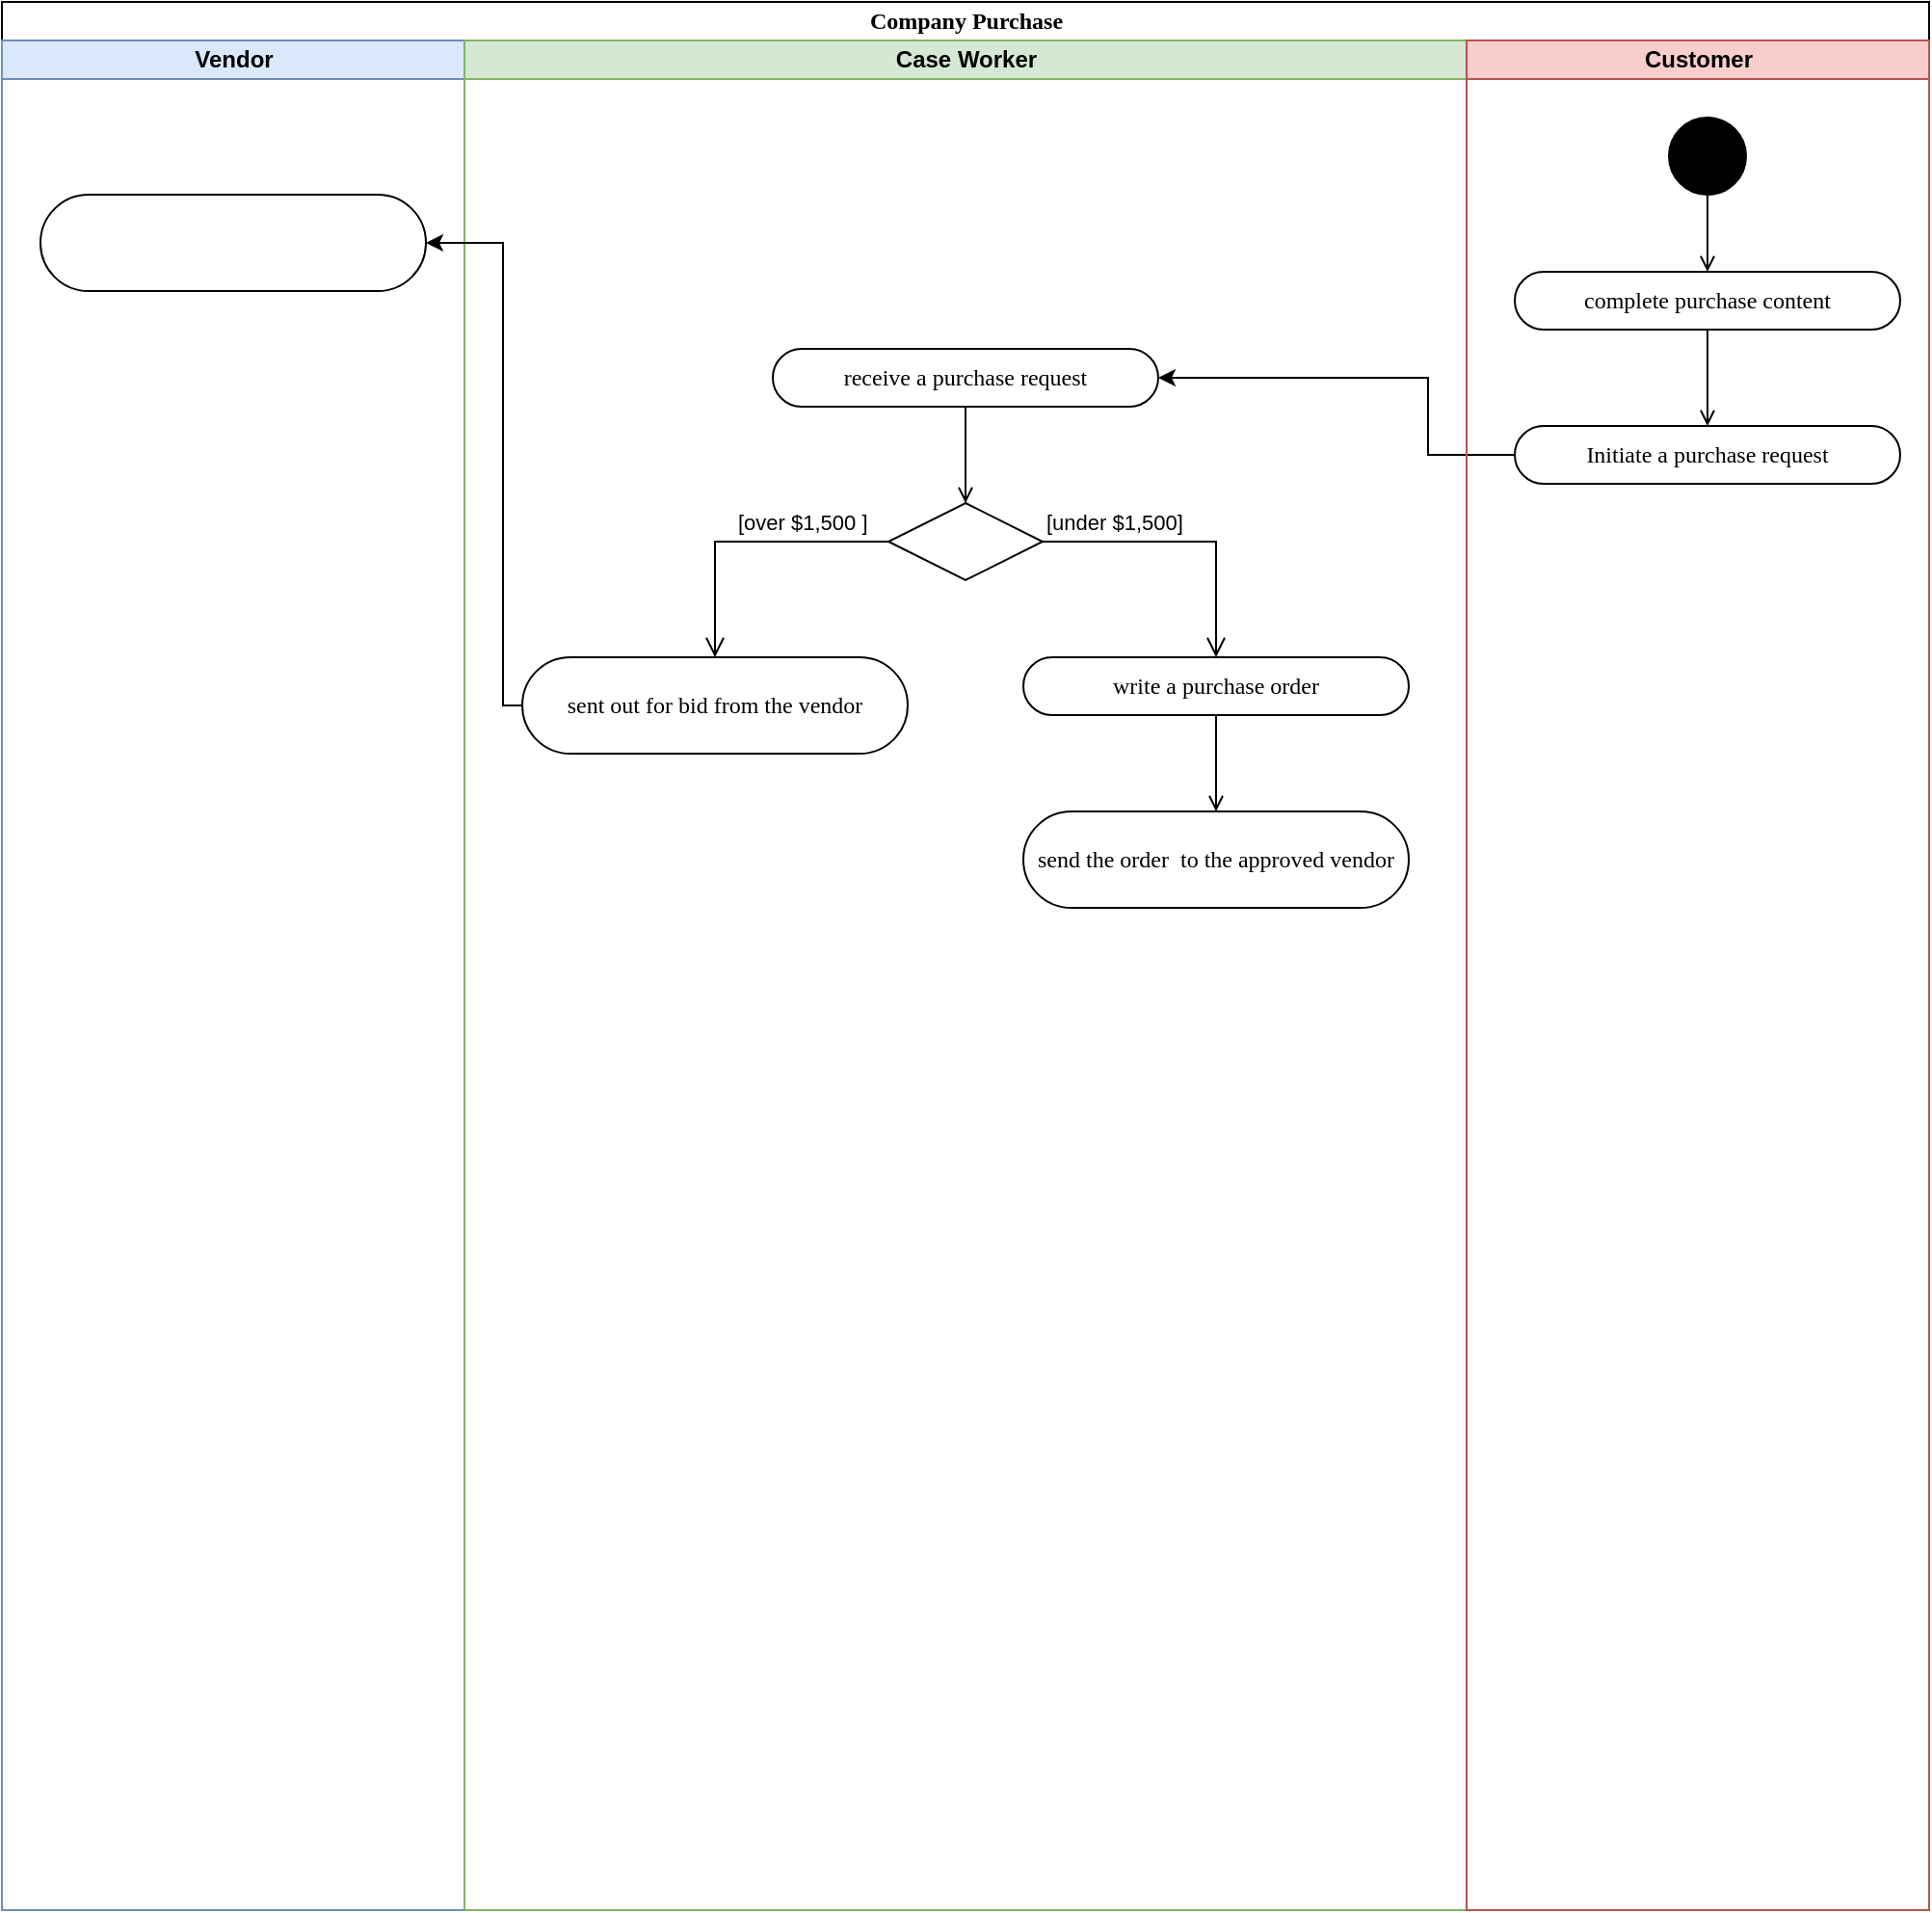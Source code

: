 <mxfile version="21.6.9" type="github">
  <diagram name="Page-1" id="0783ab3e-0a74-02c8-0abd-f7b4e66b4bec">
    <mxGraphModel dx="1403" dy="1139" grid="1" gridSize="10" guides="1" tooltips="1" connect="1" arrows="1" fold="1" page="1" pageScale="1" pageWidth="850" pageHeight="1100" background="none" math="0" shadow="0">
      <root>
        <mxCell id="0" />
        <mxCell id="1" parent="0" />
        <mxCell id="1c1d494c118603dd-1" value="Company Purchase" style="swimlane;html=1;childLayout=stackLayout;startSize=20;rounded=0;shadow=0;comic=0;labelBackgroundColor=none;strokeWidth=1;fontFamily=Verdana;fontSize=12;align=center;" parent="1" vertex="1">
          <mxGeometry y="20" width="1000" height="990" as="geometry" />
        </mxCell>
        <mxCell id="1c1d494c118603dd-2" value="Vendor" style="swimlane;html=1;startSize=20;fillColor=#dae8fc;strokeColor=#6c8ebf;" parent="1c1d494c118603dd-1" vertex="1">
          <mxGeometry y="20" width="240" height="970" as="geometry" />
        </mxCell>
        <mxCell id="d2kZ4lsFQX0MjA8s933k-53" value="" style="rounded=1;whiteSpace=wrap;html=1;shadow=0;comic=0;labelBackgroundColor=none;strokeWidth=1;fontFamily=Verdana;fontSize=12;align=center;arcSize=50;" vertex="1" parent="1c1d494c118603dd-2">
          <mxGeometry x="20" y="80" width="200" height="50" as="geometry" />
        </mxCell>
        <mxCell id="1c1d494c118603dd-3" value="Case Worker" style="swimlane;html=1;startSize=20;fillColor=#d5e8d4;strokeColor=#82b366;" parent="1c1d494c118603dd-1" vertex="1">
          <mxGeometry x="240" y="20" width="520" height="970" as="geometry" />
        </mxCell>
        <mxCell id="d2kZ4lsFQX0MjA8s933k-29" style="edgeStyle=orthogonalEdgeStyle;rounded=0;orthogonalLoop=1;jettySize=auto;html=1;entryX=0.5;entryY=0;entryDx=0;entryDy=0;endArrow=open;endFill=0;" edge="1" parent="1c1d494c118603dd-3" source="d2kZ4lsFQX0MjA8s933k-24">
          <mxGeometry relative="1" as="geometry">
            <mxPoint x="260" y="240" as="targetPoint" />
          </mxGeometry>
        </mxCell>
        <mxCell id="d2kZ4lsFQX0MjA8s933k-24" value="receive a purchase request" style="rounded=1;whiteSpace=wrap;html=1;shadow=0;comic=0;labelBackgroundColor=none;strokeWidth=1;fontFamily=Verdana;fontSize=12;align=center;arcSize=50;" vertex="1" parent="1c1d494c118603dd-3">
          <mxGeometry x="160" y="160" width="200" height="30" as="geometry" />
        </mxCell>
        <mxCell id="d2kZ4lsFQX0MjA8s933k-30" value="" style="rhombus;whiteSpace=wrap;html=1;" vertex="1" parent="1c1d494c118603dd-3">
          <mxGeometry x="220" y="240" width="80" height="40" as="geometry" />
        </mxCell>
        <mxCell id="d2kZ4lsFQX0MjA8s933k-41" value="send the order&amp;nbsp; to the approved vendor" style="rounded=1;whiteSpace=wrap;html=1;shadow=0;comic=0;labelBackgroundColor=none;strokeWidth=1;fontFamily=Verdana;fontSize=12;align=center;arcSize=50;" vertex="1" parent="1c1d494c118603dd-3">
          <mxGeometry x="290" y="400" width="200" height="50" as="geometry" />
        </mxCell>
        <mxCell id="d2kZ4lsFQX0MjA8s933k-43" value="" style="edgeStyle=orthogonalEdgeStyle;rounded=0;orthogonalLoop=1;jettySize=auto;html=1;endArrow=open;endFill=0;" edge="1" parent="1c1d494c118603dd-3" source="d2kZ4lsFQX0MjA8s933k-37" target="d2kZ4lsFQX0MjA8s933k-41">
          <mxGeometry relative="1" as="geometry" />
        </mxCell>
        <mxCell id="d2kZ4lsFQX0MjA8s933k-37" value="write a purchase order" style="rounded=1;whiteSpace=wrap;html=1;shadow=0;comic=0;labelBackgroundColor=none;strokeWidth=1;fontFamily=Verdana;fontSize=12;align=center;arcSize=50;" vertex="1" parent="1c1d494c118603dd-3">
          <mxGeometry x="290" y="320" width="200" height="30" as="geometry" />
        </mxCell>
        <mxCell id="d2kZ4lsFQX0MjA8s933k-31" value="[under&amp;nbsp;$1,500]" style="edgeStyle=orthogonalEdgeStyle;html=1;align=left;verticalAlign=middle;endArrow=open;endSize=8;rounded=0;exitX=1;exitY=0.5;exitDx=0;exitDy=0;fontSize=11;fontStyle=0;entryX=0.5;entryY=0;entryDx=0;entryDy=0;" edge="1" source="d2kZ4lsFQX0MjA8s933k-30" parent="1c1d494c118603dd-3" target="d2kZ4lsFQX0MjA8s933k-37">
          <mxGeometry x="-1" y="10" relative="1" as="geometry">
            <mxPoint x="300" y="360" as="targetPoint" />
            <mxPoint x="250" y="260" as="sourcePoint" />
            <Array as="points">
              <mxPoint x="390" y="260" />
            </Array>
            <mxPoint as="offset" />
          </mxGeometry>
        </mxCell>
        <mxCell id="d2kZ4lsFQX0MjA8s933k-52" value="sent out for bid from the vendor" style="rounded=1;whiteSpace=wrap;html=1;shadow=0;comic=0;labelBackgroundColor=none;strokeWidth=1;fontFamily=Verdana;fontSize=12;align=center;arcSize=50;" vertex="1" parent="1c1d494c118603dd-3">
          <mxGeometry x="30" y="320" width="200" height="50" as="geometry" />
        </mxCell>
        <mxCell id="d2kZ4lsFQX0MjA8s933k-32" value="[over&amp;nbsp;$1,500 ]" style="edgeStyle=orthogonalEdgeStyle;html=1;align=left;verticalAlign=middle;endArrow=open;endSize=8;rounded=0;fontSize=11;exitX=0;exitY=0.5;exitDx=0;exitDy=0;entryX=0.5;entryY=0;entryDx=0;entryDy=0;" edge="1" source="d2kZ4lsFQX0MjA8s933k-30" parent="1c1d494c118603dd-3" target="d2kZ4lsFQX0MjA8s933k-52">
          <mxGeometry x="0.067" y="-10" relative="1" as="geometry">
            <mxPoint x="130" y="540" as="targetPoint" />
            <mxPoint x="225.027" y="260.029" as="sourcePoint" />
            <Array as="points">
              <mxPoint x="130" y="260" />
            </Array>
            <mxPoint as="offset" />
          </mxGeometry>
        </mxCell>
        <mxCell id="d2kZ4lsFQX0MjA8s933k-34" style="edgeStyle=orthogonalEdgeStyle;rounded=0;orthogonalLoop=1;jettySize=auto;html=1;entryX=1;entryY=0.5;entryDx=0;entryDy=0;" edge="1" parent="1c1d494c118603dd-1" source="d2kZ4lsFQX0MjA8s933k-1" target="d2kZ4lsFQX0MjA8s933k-24">
          <mxGeometry relative="1" as="geometry">
            <Array as="points">
              <mxPoint x="740" y="235" />
              <mxPoint x="740" y="195" />
            </Array>
          </mxGeometry>
        </mxCell>
        <mxCell id="1c1d494c118603dd-4" value="Customer" style="swimlane;html=1;startSize=20;fillColor=#f8cecc;strokeColor=#b85450;" parent="1c1d494c118603dd-1" vertex="1">
          <mxGeometry x="760" y="20" width="240" height="970" as="geometry" />
        </mxCell>
        <mxCell id="1c1d494c118603dd-27" style="edgeStyle=orthogonalEdgeStyle;rounded=0;html=1;labelBackgroundColor=none;startArrow=none;startFill=0;startSize=6;endArrow=open;endFill=0;endSize=6;jettySize=auto;orthogonalLoop=1;strokeWidth=1;fontFamily=Verdana;fontSize=12" parent="1c1d494c118603dd-4" source="60571a20871a0731-4" target="60571a20871a0731-8" edge="1">
          <mxGeometry relative="1" as="geometry" />
        </mxCell>
        <mxCell id="60571a20871a0731-4" value="" style="ellipse;whiteSpace=wrap;html=1;rounded=0;shadow=0;comic=0;labelBackgroundColor=none;strokeWidth=1;fillColor=#000000;fontFamily=Verdana;fontSize=12;align=center;" parent="1c1d494c118603dd-4" vertex="1">
          <mxGeometry x="105" y="40" width="40" height="40" as="geometry" />
        </mxCell>
        <mxCell id="d2kZ4lsFQX0MjA8s933k-2" style="edgeStyle=orthogonalEdgeStyle;rounded=0;orthogonalLoop=1;jettySize=auto;html=1;entryX=0.5;entryY=0;entryDx=0;entryDy=0;endArrow=open;endFill=0;" edge="1" parent="1c1d494c118603dd-4" source="60571a20871a0731-8" target="d2kZ4lsFQX0MjA8s933k-1">
          <mxGeometry relative="1" as="geometry" />
        </mxCell>
        <mxCell id="60571a20871a0731-8" value="complete purchase content" style="rounded=1;whiteSpace=wrap;html=1;shadow=0;comic=0;labelBackgroundColor=none;strokeWidth=1;fontFamily=Verdana;fontSize=12;align=center;arcSize=50;" parent="1c1d494c118603dd-4" vertex="1">
          <mxGeometry x="25" y="120" width="200" height="30" as="geometry" />
        </mxCell>
        <mxCell id="d2kZ4lsFQX0MjA8s933k-1" value="Initiate a purchase request" style="rounded=1;whiteSpace=wrap;html=1;shadow=0;comic=0;labelBackgroundColor=none;strokeWidth=1;fontFamily=Verdana;fontSize=12;align=center;arcSize=50;" vertex="1" parent="1c1d494c118603dd-4">
          <mxGeometry x="25" y="200" width="200" height="30" as="geometry" />
        </mxCell>
        <mxCell id="d2kZ4lsFQX0MjA8s933k-54" style="edgeStyle=orthogonalEdgeStyle;rounded=0;orthogonalLoop=1;jettySize=auto;html=1;entryX=1;entryY=0.5;entryDx=0;entryDy=0;" edge="1" parent="1c1d494c118603dd-1" source="d2kZ4lsFQX0MjA8s933k-52" target="d2kZ4lsFQX0MjA8s933k-53">
          <mxGeometry relative="1" as="geometry">
            <Array as="points">
              <mxPoint x="260" y="365" />
              <mxPoint x="260" y="125" />
            </Array>
          </mxGeometry>
        </mxCell>
      </root>
    </mxGraphModel>
  </diagram>
</mxfile>
